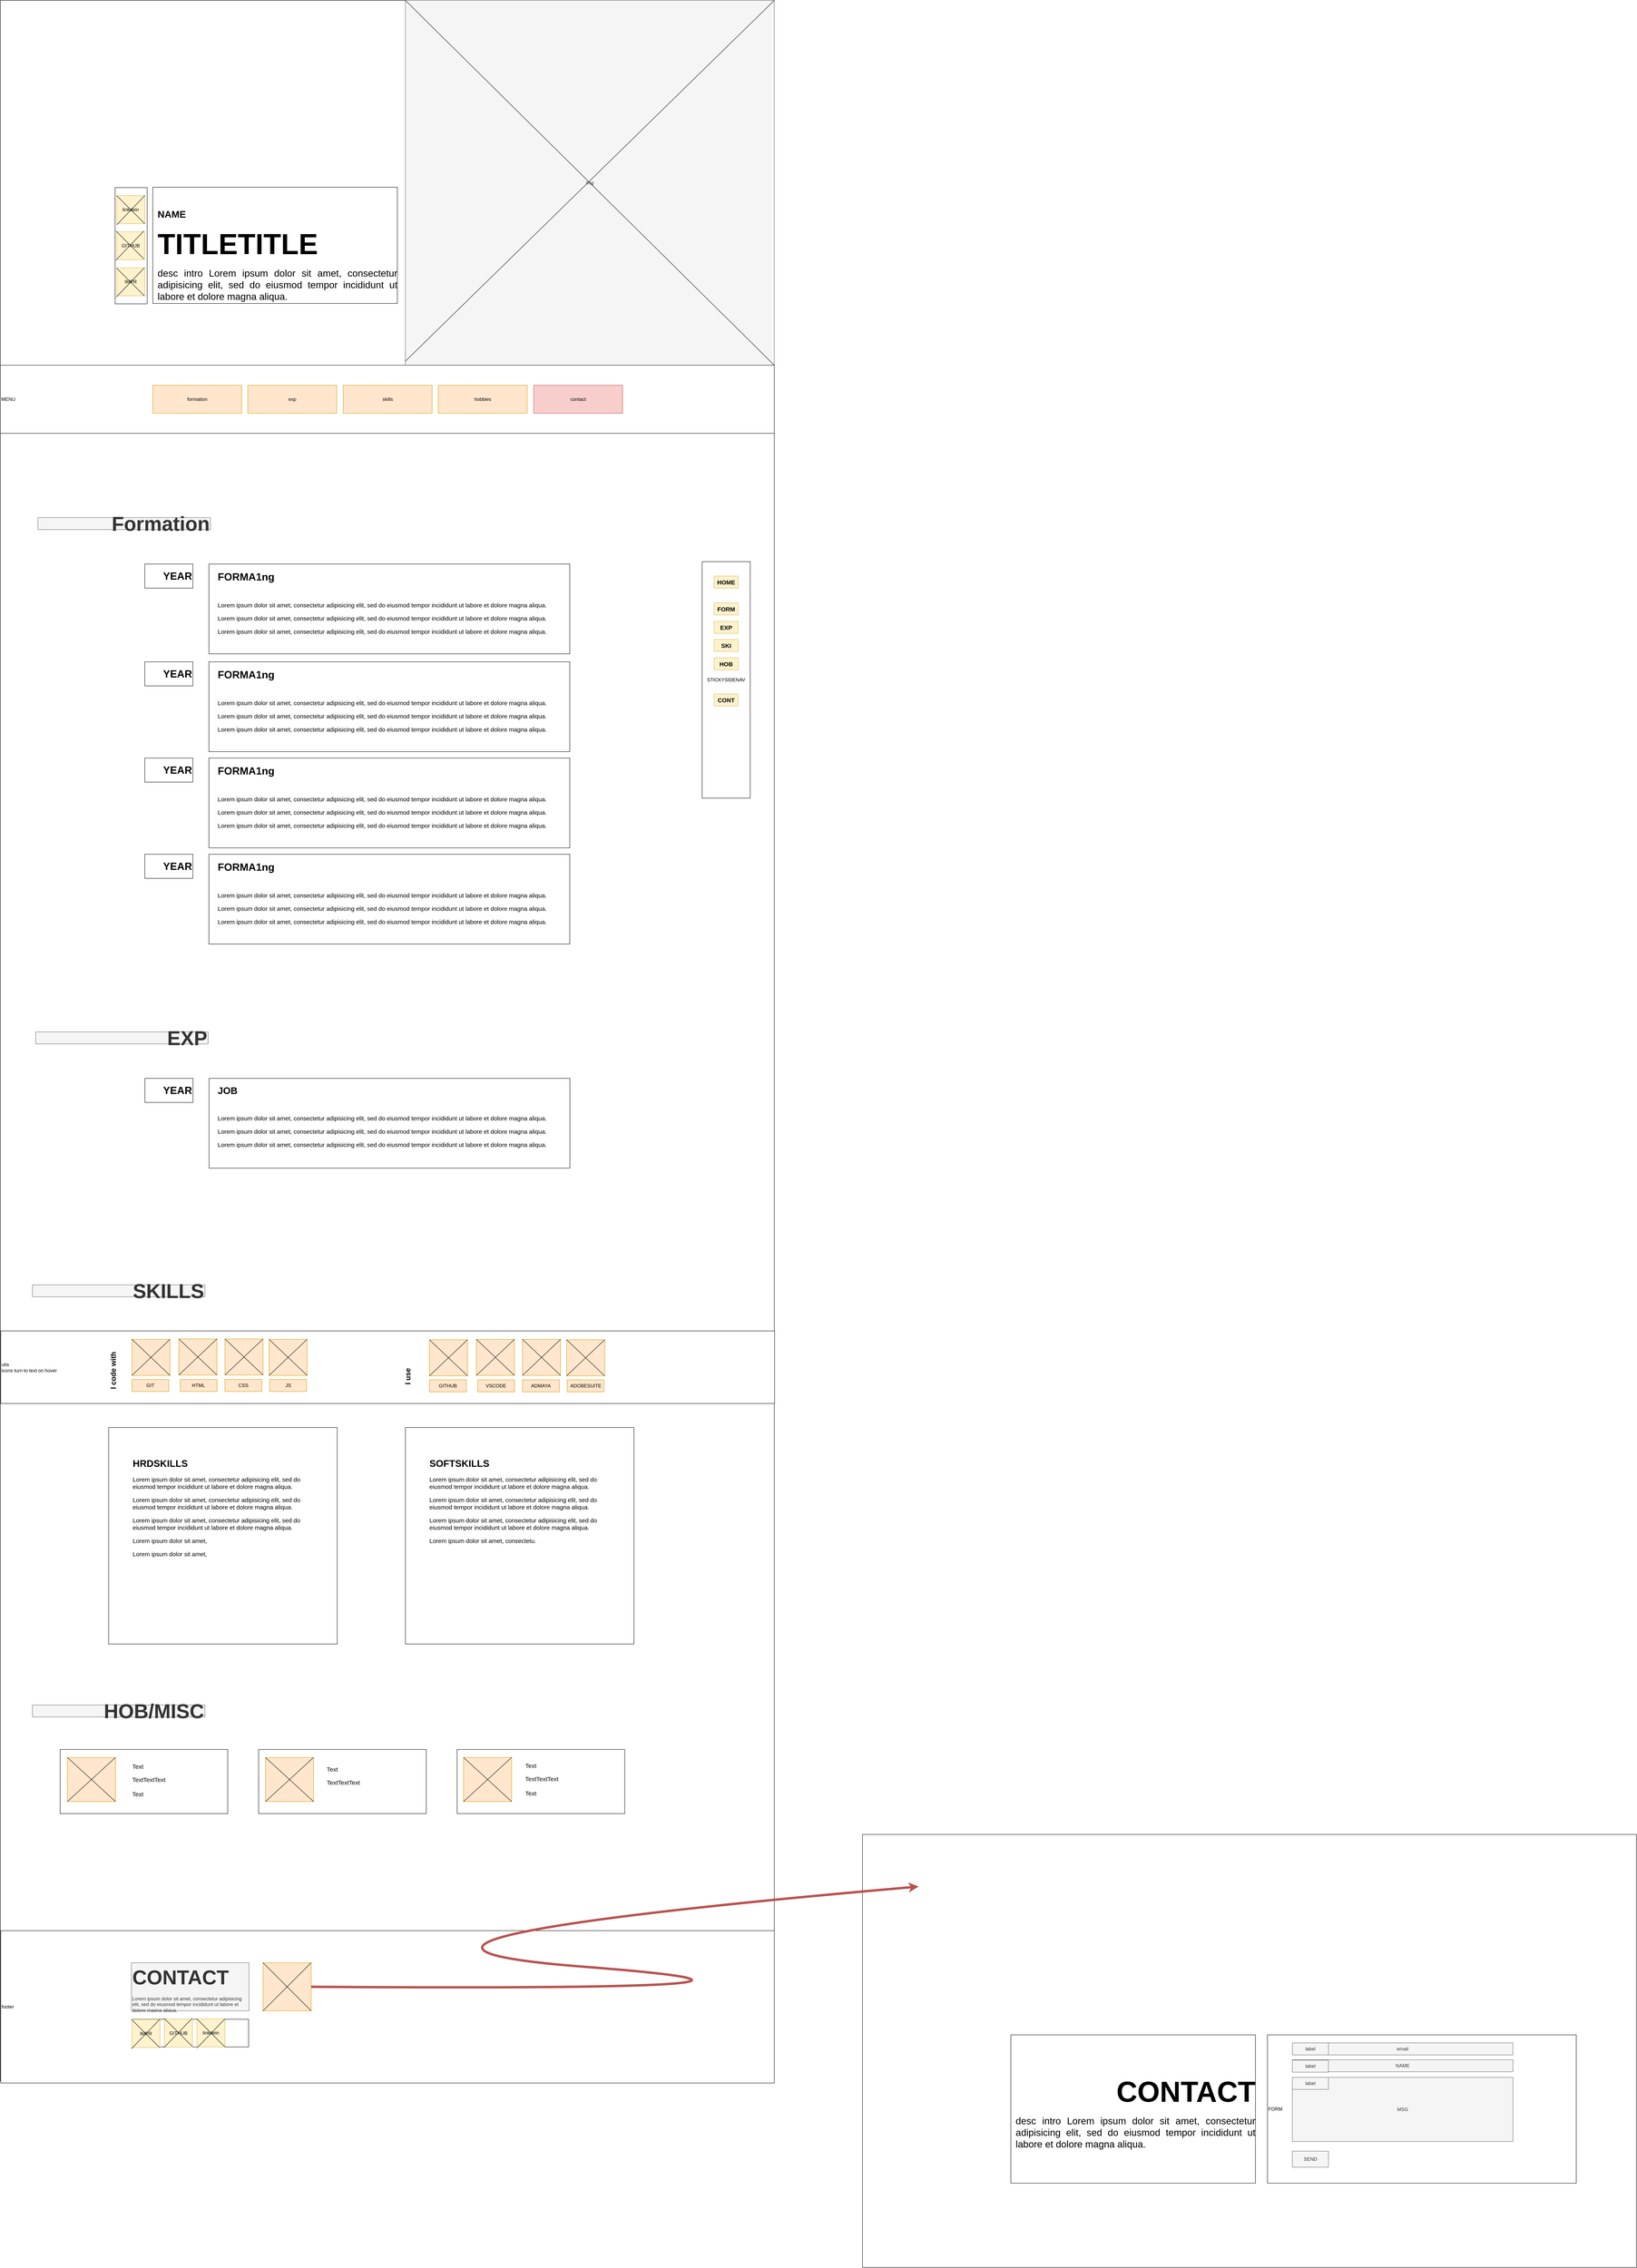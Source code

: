 <mxfile version="24.2.5" type="github" pages="2">
  <diagram name="DESKTOP" id="OtGXGn6vXExzVvDyVxfL">
    <mxGraphModel dx="7170" dy="3750" grid="1" gridSize="10" guides="1" tooltips="1" connect="1" arrows="1" fold="1" page="1" pageScale="1" pageWidth="850" pageHeight="1100" math="0" shadow="0">
      <root>
        <mxCell id="0" />
        <mxCell id="1" parent="0" />
        <mxCell id="qEKob0JS5A_DqUoURSJI-149" value="" style="rounded=0;whiteSpace=wrap;html=1;" vertex="1" parent="1">
          <mxGeometry x="2430" y="4615" width="1930" height="1080" as="geometry" />
        </mxCell>
        <mxCell id="qEKob0JS5A_DqUoURSJI-146" value="" style="rounded=0;whiteSpace=wrap;html=1;" vertex="1" parent="1">
          <mxGeometry x="280" y="40" width="1930" height="5190" as="geometry" />
        </mxCell>
        <mxCell id="qEKob0JS5A_DqUoURSJI-1" value="" style="rounded=0;whiteSpace=wrap;html=1;" vertex="1" parent="1">
          <mxGeometry x="280" y="40" width="1930" height="1080" as="geometry" />
        </mxCell>
        <mxCell id="qEKob0JS5A_DqUoURSJI-14" value="img" style="rounded=0;whiteSpace=wrap;html=1;fillColor=#f5f5f5;fontColor=#333333;strokeColor=#666666;" vertex="1" parent="1">
          <mxGeometry x="1290" y="40" width="920" height="910" as="geometry" />
        </mxCell>
        <mxCell id="qEKob0JS5A_DqUoURSJI-8" value="" style="rounded=0;whiteSpace=wrap;html=1;" vertex="1" parent="1">
          <mxGeometry x="660" y="506" width="610" height="290" as="geometry" />
        </mxCell>
        <mxCell id="qEKob0JS5A_DqUoURSJI-2" value="&lt;h1 style=&quot;margin-top: 0px;&quot;&gt;NAME&lt;br&gt;&lt;/h1&gt;&lt;h1 style=&quot;margin-top: 0px;&quot;&gt;&lt;font style=&quot;font-size: 72px;&quot;&gt;TITLETITLE&lt;/font&gt;&lt;/h1&gt;&lt;p align=&quot;justify&quot;&gt;&lt;font style=&quot;font-size: 24px;&quot;&gt;desc intro Lorem ipsum dolor sit amet, consectetur adipisicing elit, sed do eiusmod tempor incididunt ut labore et dolore magna aliqua.&lt;/font&gt;&lt;/p&gt;" style="text;html=1;whiteSpace=wrap;overflow=hidden;rounded=0;" vertex="1" parent="1">
          <mxGeometry x="670" y="553" width="600" height="350" as="geometry" />
        </mxCell>
        <mxCell id="qEKob0JS5A_DqUoURSJI-7" value="" style="rounded=0;whiteSpace=wrap;html=1;" vertex="1" parent="1">
          <mxGeometry x="566" y="507" width="80" height="290" as="geometry" />
        </mxCell>
        <mxCell id="qEKob0JS5A_DqUoURSJI-3" value="linkdein" style="rounded=0;whiteSpace=wrap;html=1;fillColor=#fff2cc;strokeColor=#d6b656;" vertex="1" parent="1">
          <mxGeometry x="570" y="527" width="70" height="70" as="geometry" />
        </mxCell>
        <mxCell id="qEKob0JS5A_DqUoURSJI-4" value="GITHUB" style="rounded=0;whiteSpace=wrap;html=1;fillColor=#fff2cc;strokeColor=#d6b656;" vertex="1" parent="1">
          <mxGeometry x="570" y="617" width="70" height="70" as="geometry" />
        </mxCell>
        <mxCell id="qEKob0JS5A_DqUoURSJI-5" value="IMPR" style="rounded=0;whiteSpace=wrap;html=1;fillColor=#fff2cc;strokeColor=#d6b656;" vertex="1" parent="1">
          <mxGeometry x="570" y="707" width="70" height="70" as="geometry" />
        </mxCell>
        <mxCell id="qEKob0JS5A_DqUoURSJI-6" value="&lt;div align=&quot;left&quot;&gt;MENU&lt;/div&gt;" style="rounded=0;whiteSpace=wrap;html=1;align=left;" vertex="1" parent="1">
          <mxGeometry x="280" y="950" width="1930" height="170" as="geometry" />
        </mxCell>
        <mxCell id="qEKob0JS5A_DqUoURSJI-9" value="formation" style="rounded=0;whiteSpace=wrap;html=1;fillColor=#ffe6cc;strokeColor=#d79b00;" vertex="1" parent="1">
          <mxGeometry x="660" y="1000" width="221.67" height="70" as="geometry" />
        </mxCell>
        <mxCell id="qEKob0JS5A_DqUoURSJI-10" value="exp" style="rounded=0;whiteSpace=wrap;html=1;fillColor=#ffe6cc;strokeColor=#d79b00;" vertex="1" parent="1">
          <mxGeometry x="897" y="1000" width="221.67" height="70" as="geometry" />
        </mxCell>
        <mxCell id="qEKob0JS5A_DqUoURSJI-11" value="skills" style="rounded=0;whiteSpace=wrap;html=1;fillColor=#ffe6cc;strokeColor=#d79b00;" vertex="1" parent="1">
          <mxGeometry x="1135" y="1000" width="221.67" height="70" as="geometry" />
        </mxCell>
        <mxCell id="qEKob0JS5A_DqUoURSJI-12" value="hobbies" style="rounded=0;whiteSpace=wrap;html=1;fillColor=#ffe6cc;strokeColor=#d79b00;" vertex="1" parent="1">
          <mxGeometry x="1372" y="1000" width="221.67" height="70" as="geometry" />
        </mxCell>
        <mxCell id="qEKob0JS5A_DqUoURSJI-13" value="contact" style="rounded=0;whiteSpace=wrap;html=1;fillColor=#f8cecc;strokeColor=#b85450;" vertex="1" parent="1">
          <mxGeometry x="1610" y="1000" width="221.67" height="70" as="geometry" />
        </mxCell>
        <mxCell id="qEKob0JS5A_DqUoURSJI-15" value="Formation" style="text;html=1;align=right;verticalAlign=middle;whiteSpace=wrap;rounded=0;fontStyle=1;horizontal=1;fontSize=50;fillColor=#f5f5f5;fontColor=#333333;strokeColor=#666666;" vertex="1" parent="1">
          <mxGeometry x="373.67" y="1330" width="430" height="30" as="geometry" />
        </mxCell>
        <mxCell id="qEKob0JS5A_DqUoURSJI-16" value="" style="rounded=0;whiteSpace=wrap;html=1;" vertex="1" parent="1">
          <mxGeometry x="800" y="1446" width="900" height="224" as="geometry" />
        </mxCell>
        <mxCell id="qEKob0JS5A_DqUoURSJI-17" value="&lt;h1 style=&quot;margin-top: 0px;&quot;&gt;&lt;font style=&quot;font-size: 26px;&quot;&gt;FORMA1ng&lt;/font&gt;&lt;/h1&gt;&lt;div&gt;&lt;br&gt;&lt;/div&gt;&lt;p style=&quot;font-size: 15px;&quot;&gt;L&lt;font style=&quot;font-size: 15px;&quot;&gt;orem ipsum dolor sit amet, consectetur adipisicing elit, sed do eiusmod tempor incididunt ut labore et dolore magna aliqua.&lt;/font&gt;&lt;/p&gt;&lt;p style=&quot;font-size: 15px;&quot;&gt;&lt;font style=&quot;font-size: 15px;&quot;&gt;Lorem ipsum dolor sit amet, consectetur adipisicing elit, sed do eiusmod tempor incididunt ut labore et dolore magna aliqua.&lt;/font&gt;&lt;/p&gt;&lt;p style=&quot;font-size: 15px;&quot;&gt;&lt;font style=&quot;font-size: 15px;&quot;&gt;Lorem ipsum dolor sit amet, consectetur adipisicing elit, sed do eiusmod tempor incididunt ut labore et dolore magna aliqua&lt;/font&gt;.&lt;/p&gt;&lt;p&gt;&lt;/p&gt;&lt;p&gt;&lt;/p&gt;" style="text;html=1;whiteSpace=wrap;overflow=hidden;rounded=0;" vertex="1" parent="1">
          <mxGeometry x="820" y="1456" width="850" height="204" as="geometry" />
        </mxCell>
        <mxCell id="qEKob0JS5A_DqUoURSJI-19" value="&lt;div style=&quot;font-size: 22px;&quot; align=&quot;right&quot;&gt;&lt;font size=&quot;1&quot;&gt;&lt;b style=&quot;font-size: 26px;&quot;&gt;YEAR&lt;/b&gt;&lt;/font&gt;&lt;/div&gt;" style="rounded=0;whiteSpace=wrap;html=1;align=right;" vertex="1" parent="1">
          <mxGeometry x="640" y="1446" width="120" height="60" as="geometry" />
        </mxCell>
        <mxCell id="qEKob0JS5A_DqUoURSJI-20" value="" style="rounded=0;whiteSpace=wrap;html=1;" vertex="1" parent="1">
          <mxGeometry x="800" y="1690" width="900" height="224" as="geometry" />
        </mxCell>
        <mxCell id="qEKob0JS5A_DqUoURSJI-21" value="&lt;h1 style=&quot;margin-top: 0px;&quot;&gt;&lt;font style=&quot;font-size: 26px;&quot;&gt;FORMA1ng&lt;/font&gt;&lt;/h1&gt;&lt;div&gt;&lt;br&gt;&lt;/div&gt;&lt;p style=&quot;font-size: 15px;&quot;&gt;L&lt;font style=&quot;font-size: 15px;&quot;&gt;orem ipsum dolor sit amet, consectetur adipisicing elit, sed do eiusmod tempor incididunt ut labore et dolore magna aliqua.&lt;/font&gt;&lt;/p&gt;&lt;p style=&quot;font-size: 15px;&quot;&gt;&lt;font style=&quot;font-size: 15px;&quot;&gt;Lorem ipsum dolor sit amet, consectetur adipisicing elit, sed do eiusmod tempor incididunt ut labore et dolore magna aliqua.&lt;/font&gt;&lt;/p&gt;&lt;p style=&quot;font-size: 15px;&quot;&gt;&lt;font style=&quot;font-size: 15px;&quot;&gt;Lorem ipsum dolor sit amet, consectetur adipisicing elit, sed do eiusmod tempor incididunt ut labore et dolore magna aliqua&lt;/font&gt;.&lt;/p&gt;&lt;p&gt;&lt;/p&gt;&lt;p&gt;&lt;/p&gt;" style="text;html=1;whiteSpace=wrap;overflow=hidden;rounded=0;" vertex="1" parent="1">
          <mxGeometry x="820" y="1700" width="850" height="204" as="geometry" />
        </mxCell>
        <mxCell id="qEKob0JS5A_DqUoURSJI-22" value="&lt;div style=&quot;font-size: 22px;&quot; align=&quot;right&quot;&gt;&lt;font size=&quot;1&quot;&gt;&lt;b style=&quot;font-size: 26px;&quot;&gt;YEAR&lt;/b&gt;&lt;/font&gt;&lt;/div&gt;" style="rounded=0;whiteSpace=wrap;html=1;align=right;" vertex="1" parent="1">
          <mxGeometry x="640" y="1690" width="120" height="60" as="geometry" />
        </mxCell>
        <mxCell id="qEKob0JS5A_DqUoURSJI-23" value="" style="rounded=0;whiteSpace=wrap;html=1;" vertex="1" parent="1">
          <mxGeometry x="800" y="1930" width="900" height="224" as="geometry" />
        </mxCell>
        <mxCell id="qEKob0JS5A_DqUoURSJI-24" value="&lt;h1 style=&quot;margin-top: 0px;&quot;&gt;&lt;font style=&quot;font-size: 26px;&quot;&gt;FORMA1ng&lt;/font&gt;&lt;/h1&gt;&lt;div&gt;&lt;br&gt;&lt;/div&gt;&lt;p style=&quot;font-size: 15px;&quot;&gt;L&lt;font style=&quot;font-size: 15px;&quot;&gt;orem ipsum dolor sit amet, consectetur adipisicing elit, sed do eiusmod tempor incididunt ut labore et dolore magna aliqua.&lt;/font&gt;&lt;/p&gt;&lt;p style=&quot;font-size: 15px;&quot;&gt;&lt;font style=&quot;font-size: 15px;&quot;&gt;Lorem ipsum dolor sit amet, consectetur adipisicing elit, sed do eiusmod tempor incididunt ut labore et dolore magna aliqua.&lt;/font&gt;&lt;/p&gt;&lt;p style=&quot;font-size: 15px;&quot;&gt;&lt;font style=&quot;font-size: 15px;&quot;&gt;Lorem ipsum dolor sit amet, consectetur adipisicing elit, sed do eiusmod tempor incididunt ut labore et dolore magna aliqua&lt;/font&gt;.&lt;/p&gt;&lt;p&gt;&lt;/p&gt;&lt;p&gt;&lt;/p&gt;" style="text;html=1;whiteSpace=wrap;overflow=hidden;rounded=0;" vertex="1" parent="1">
          <mxGeometry x="820" y="1940" width="850" height="204" as="geometry" />
        </mxCell>
        <mxCell id="qEKob0JS5A_DqUoURSJI-25" value="&lt;div style=&quot;font-size: 22px;&quot; align=&quot;right&quot;&gt;&lt;font size=&quot;1&quot;&gt;&lt;b style=&quot;font-size: 26px;&quot;&gt;YEAR&lt;/b&gt;&lt;/font&gt;&lt;/div&gt;" style="rounded=0;whiteSpace=wrap;html=1;align=right;" vertex="1" parent="1">
          <mxGeometry x="640" y="1930" width="120" height="60" as="geometry" />
        </mxCell>
        <mxCell id="qEKob0JS5A_DqUoURSJI-26" value="" style="rounded=0;whiteSpace=wrap;html=1;" vertex="1" parent="1">
          <mxGeometry x="800" y="2170" width="900" height="224" as="geometry" />
        </mxCell>
        <mxCell id="qEKob0JS5A_DqUoURSJI-27" value="&lt;h1 style=&quot;margin-top: 0px;&quot;&gt;&lt;font style=&quot;font-size: 26px;&quot;&gt;FORMA1ng&lt;/font&gt;&lt;/h1&gt;&lt;div&gt;&lt;br&gt;&lt;/div&gt;&lt;p style=&quot;font-size: 15px;&quot;&gt;L&lt;font style=&quot;font-size: 15px;&quot;&gt;orem ipsum dolor sit amet, consectetur adipisicing elit, sed do eiusmod tempor incididunt ut labore et dolore magna aliqua.&lt;/font&gt;&lt;/p&gt;&lt;p style=&quot;font-size: 15px;&quot;&gt;&lt;font style=&quot;font-size: 15px;&quot;&gt;Lorem ipsum dolor sit amet, consectetur adipisicing elit, sed do eiusmod tempor incididunt ut labore et dolore magna aliqua.&lt;/font&gt;&lt;/p&gt;&lt;p style=&quot;font-size: 15px;&quot;&gt;&lt;font style=&quot;font-size: 15px;&quot;&gt;Lorem ipsum dolor sit amet, consectetur adipisicing elit, sed do eiusmod tempor incididunt ut labore et dolore magna aliqua&lt;/font&gt;.&lt;/p&gt;&lt;p&gt;&lt;/p&gt;&lt;p&gt;&lt;/p&gt;" style="text;html=1;whiteSpace=wrap;overflow=hidden;rounded=0;" vertex="1" parent="1">
          <mxGeometry x="820" y="2180" width="850" height="204" as="geometry" />
        </mxCell>
        <mxCell id="qEKob0JS5A_DqUoURSJI-28" value="&lt;div style=&quot;font-size: 22px;&quot; align=&quot;right&quot;&gt;&lt;font size=&quot;1&quot;&gt;&lt;b style=&quot;font-size: 26px;&quot;&gt;YEAR&lt;/b&gt;&lt;/font&gt;&lt;/div&gt;" style="rounded=0;whiteSpace=wrap;html=1;align=right;" vertex="1" parent="1">
          <mxGeometry x="640" y="2170" width="120" height="60" as="geometry" />
        </mxCell>
        <mxCell id="qEKob0JS5A_DqUoURSJI-29" value="EXP" style="text;html=1;align=right;verticalAlign=middle;whiteSpace=wrap;rounded=0;fontStyle=1;horizontal=1;fontSize=50;fillColor=#f5f5f5;fontColor=#333333;strokeColor=#666666;" vertex="1" parent="1">
          <mxGeometry x="368" y="2613" width="430" height="30" as="geometry" />
        </mxCell>
        <mxCell id="qEKob0JS5A_DqUoURSJI-30" value="" style="rounded=0;whiteSpace=wrap;html=1;" vertex="1" parent="1">
          <mxGeometry x="800.33" y="2729" width="900" height="224" as="geometry" />
        </mxCell>
        <mxCell id="qEKob0JS5A_DqUoURSJI-31" value="&lt;h1 style=&quot;margin-top: 0px;&quot;&gt;JOB&lt;br&gt;&lt;/h1&gt;&lt;div&gt;&lt;br&gt;&lt;/div&gt;&lt;p style=&quot;font-size: 15px;&quot;&gt;L&lt;font style=&quot;font-size: 15px;&quot;&gt;orem ipsum dolor sit amet, consectetur adipisicing elit, sed do eiusmod tempor incididunt ut labore et dolore magna aliqua.&lt;/font&gt;&lt;/p&gt;&lt;p style=&quot;font-size: 15px;&quot;&gt;&lt;font style=&quot;font-size: 15px;&quot;&gt;Lorem ipsum dolor sit amet, consectetur adipisicing elit, sed do eiusmod tempor incididunt ut labore et dolore magna aliqua.&lt;/font&gt;&lt;/p&gt;&lt;p style=&quot;font-size: 15px;&quot;&gt;&lt;font style=&quot;font-size: 15px;&quot;&gt;Lorem ipsum dolor sit amet, consectetur adipisicing elit, sed do eiusmod tempor incididunt ut labore et dolore magna aliqua&lt;/font&gt;.&lt;/p&gt;&lt;p&gt;&lt;/p&gt;&lt;p&gt;&lt;/p&gt;" style="text;html=1;whiteSpace=wrap;overflow=hidden;rounded=0;" vertex="1" parent="1">
          <mxGeometry x="820.33" y="2739" width="850" height="204" as="geometry" />
        </mxCell>
        <mxCell id="qEKob0JS5A_DqUoURSJI-32" value="&lt;div style=&quot;font-size: 22px;&quot; align=&quot;right&quot;&gt;&lt;font size=&quot;1&quot;&gt;&lt;b style=&quot;font-size: 26px;&quot;&gt;YEAR&lt;/b&gt;&lt;/font&gt;&lt;/div&gt;" style="rounded=0;whiteSpace=wrap;html=1;align=right;" vertex="1" parent="1">
          <mxGeometry x="640.33" y="2729" width="120" height="60" as="geometry" />
        </mxCell>
        <mxCell id="qEKob0JS5A_DqUoURSJI-45" value="" style="endArrow=none;html=1;rounded=0;entryX=1;entryY=0;entryDx=0;entryDy=0;" edge="1" parent="1" target="qEKob0JS5A_DqUoURSJI-14">
          <mxGeometry width="50" height="50" relative="1" as="geometry">
            <mxPoint x="1290" y="940" as="sourcePoint" />
            <mxPoint x="1110" y="900" as="targetPoint" />
          </mxGeometry>
        </mxCell>
        <mxCell id="qEKob0JS5A_DqUoURSJI-46" value="" style="endArrow=none;html=1;rounded=0;entryX=0;entryY=0;entryDx=0;entryDy=0;exitX=1;exitY=0;exitDx=0;exitDy=0;" edge="1" parent="1" source="qEKob0JS5A_DqUoURSJI-6" target="qEKob0JS5A_DqUoURSJI-14">
          <mxGeometry width="50" height="50" relative="1" as="geometry">
            <mxPoint x="1060" y="950" as="sourcePoint" />
            <mxPoint x="1110" y="900" as="targetPoint" />
          </mxGeometry>
        </mxCell>
        <mxCell id="qEKob0JS5A_DqUoURSJI-48" value="" style="endArrow=none;html=1;rounded=0;entryX=1;entryY=0;entryDx=0;entryDy=0;" edge="1" parent="1" target="qEKob0JS5A_DqUoURSJI-3">
          <mxGeometry width="50" height="50" relative="1" as="geometry">
            <mxPoint x="570" y="600" as="sourcePoint" />
            <mxPoint x="1110" y="850" as="targetPoint" />
          </mxGeometry>
        </mxCell>
        <mxCell id="qEKob0JS5A_DqUoURSJI-49" value="" style="endArrow=none;html=1;rounded=0;entryX=0;entryY=0;entryDx=0;entryDy=0;exitX=1;exitY=1;exitDx=0;exitDy=0;" edge="1" parent="1" source="qEKob0JS5A_DqUoURSJI-3" target="qEKob0JS5A_DqUoURSJI-3">
          <mxGeometry width="50" height="50" relative="1" as="geometry">
            <mxPoint x="1060" y="900" as="sourcePoint" />
            <mxPoint x="1110" y="850" as="targetPoint" />
          </mxGeometry>
        </mxCell>
        <mxCell id="qEKob0JS5A_DqUoURSJI-50" value="" style="endArrow=none;html=1;rounded=0;entryX=1;entryY=0;entryDx=0;entryDy=0;" edge="1" parent="1">
          <mxGeometry width="50" height="50" relative="1" as="geometry">
            <mxPoint x="568" y="688" as="sourcePoint" />
            <mxPoint x="638" y="615" as="targetPoint" />
          </mxGeometry>
        </mxCell>
        <mxCell id="qEKob0JS5A_DqUoURSJI-51" value="" style="endArrow=none;html=1;rounded=0;entryX=0;entryY=0;entryDx=0;entryDy=0;exitX=1;exitY=1;exitDx=0;exitDy=0;" edge="1" parent="1">
          <mxGeometry width="50" height="50" relative="1" as="geometry">
            <mxPoint x="638" y="685" as="sourcePoint" />
            <mxPoint x="568" y="615" as="targetPoint" />
          </mxGeometry>
        </mxCell>
        <mxCell id="qEKob0JS5A_DqUoURSJI-52" value="" style="endArrow=none;html=1;rounded=0;entryX=1;entryY=0;entryDx=0;entryDy=0;" edge="1" parent="1">
          <mxGeometry width="50" height="50" relative="1" as="geometry">
            <mxPoint x="569" y="780" as="sourcePoint" />
            <mxPoint x="639" y="707" as="targetPoint" />
          </mxGeometry>
        </mxCell>
        <mxCell id="qEKob0JS5A_DqUoURSJI-53" value="" style="endArrow=none;html=1;rounded=0;entryX=0;entryY=0;entryDx=0;entryDy=0;exitX=1;exitY=1;exitDx=0;exitDy=0;" edge="1" parent="1">
          <mxGeometry width="50" height="50" relative="1" as="geometry">
            <mxPoint x="639" y="777" as="sourcePoint" />
            <mxPoint x="569" y="707" as="targetPoint" />
          </mxGeometry>
        </mxCell>
        <mxCell id="qEKob0JS5A_DqUoURSJI-54" value="SKILLS" style="text;html=1;align=right;verticalAlign=middle;whiteSpace=wrap;rounded=0;fontStyle=1;horizontal=1;fontSize=50;fillColor=#f5f5f5;fontColor=#333333;strokeColor=#666666;" vertex="1" parent="1">
          <mxGeometry x="360" y="3244" width="430" height="30" as="geometry" />
        </mxCell>
        <mxCell id="qEKob0JS5A_DqUoURSJI-55" value="&lt;div&gt;utis&lt;/div&gt;&lt;div&gt;icons turn to text on hover&lt;br&gt;&lt;/div&gt;" style="rounded=0;whiteSpace=wrap;html=1;align=left;" vertex="1" parent="1">
          <mxGeometry x="280.84" y="3359" width="1930" height="181" as="geometry" />
        </mxCell>
        <mxCell id="qEKob0JS5A_DqUoURSJI-56" value="" style="rounded=0;whiteSpace=wrap;html=1;fillColor=#ffe6cc;strokeColor=#d79b00;align=left;" vertex="1" parent="1">
          <mxGeometry x="608" y="3380" width="95" height="90" as="geometry" />
        </mxCell>
        <mxCell id="qEKob0JS5A_DqUoURSJI-58" value="" style="endArrow=none;html=1;rounded=0;entryX=0;entryY=0;entryDx=0;entryDy=0;exitX=1;exitY=1;exitDx=0;exitDy=0;" edge="1" parent="1" source="qEKob0JS5A_DqUoURSJI-56" target="qEKob0JS5A_DqUoURSJI-56">
          <mxGeometry width="50" height="50" relative="1" as="geometry">
            <mxPoint x="1060" y="3380" as="sourcePoint" />
            <mxPoint x="1110" y="3330" as="targetPoint" />
          </mxGeometry>
        </mxCell>
        <mxCell id="qEKob0JS5A_DqUoURSJI-59" value="" style="endArrow=none;html=1;rounded=0;exitX=0;exitY=1;exitDx=0;exitDy=0;entryX=1;entryY=0;entryDx=0;entryDy=0;" edge="1" parent="1" source="qEKob0JS5A_DqUoURSJI-56" target="qEKob0JS5A_DqUoURSJI-56">
          <mxGeometry width="50" height="50" relative="1" as="geometry">
            <mxPoint x="1060" y="3380" as="sourcePoint" />
            <mxPoint x="1110" y="3330" as="targetPoint" />
          </mxGeometry>
        </mxCell>
        <mxCell id="qEKob0JS5A_DqUoURSJI-60" value="" style="rounded=0;whiteSpace=wrap;html=1;fillColor=#ffe6cc;strokeColor=#d79b00;align=left;" vertex="1" parent="1">
          <mxGeometry x="725" y="3379" width="95" height="90" as="geometry" />
        </mxCell>
        <mxCell id="qEKob0JS5A_DqUoURSJI-61" value="" style="endArrow=none;html=1;rounded=0;entryX=0;entryY=0;entryDx=0;entryDy=0;exitX=1;exitY=1;exitDx=0;exitDy=0;" edge="1" parent="1" source="qEKob0JS5A_DqUoURSJI-60" target="qEKob0JS5A_DqUoURSJI-60">
          <mxGeometry width="50" height="50" relative="1" as="geometry">
            <mxPoint x="1177" y="3379" as="sourcePoint" />
            <mxPoint x="1227" y="3329" as="targetPoint" />
          </mxGeometry>
        </mxCell>
        <mxCell id="qEKob0JS5A_DqUoURSJI-62" value="" style="endArrow=none;html=1;rounded=0;exitX=0;exitY=1;exitDx=0;exitDy=0;entryX=1;entryY=0;entryDx=0;entryDy=0;" edge="1" parent="1" source="qEKob0JS5A_DqUoURSJI-60" target="qEKob0JS5A_DqUoURSJI-60">
          <mxGeometry width="50" height="50" relative="1" as="geometry">
            <mxPoint x="1177" y="3379" as="sourcePoint" />
            <mxPoint x="1227" y="3329" as="targetPoint" />
          </mxGeometry>
        </mxCell>
        <mxCell id="qEKob0JS5A_DqUoURSJI-63" value="" style="rounded=0;whiteSpace=wrap;html=1;fillColor=#ffe6cc;strokeColor=#d79b00;align=left;" vertex="1" parent="1">
          <mxGeometry x="840" y="3379" width="95" height="90" as="geometry" />
        </mxCell>
        <mxCell id="qEKob0JS5A_DqUoURSJI-64" value="" style="endArrow=none;html=1;rounded=0;entryX=0;entryY=0;entryDx=0;entryDy=0;exitX=1;exitY=1;exitDx=0;exitDy=0;" edge="1" parent="1" source="qEKob0JS5A_DqUoURSJI-63" target="qEKob0JS5A_DqUoURSJI-63">
          <mxGeometry width="50" height="50" relative="1" as="geometry">
            <mxPoint x="1292" y="3379" as="sourcePoint" />
            <mxPoint x="1342" y="3329" as="targetPoint" />
          </mxGeometry>
        </mxCell>
        <mxCell id="qEKob0JS5A_DqUoURSJI-65" value="" style="endArrow=none;html=1;rounded=0;exitX=0;exitY=1;exitDx=0;exitDy=0;entryX=1;entryY=0;entryDx=0;entryDy=0;" edge="1" parent="1" source="qEKob0JS5A_DqUoURSJI-63" target="qEKob0JS5A_DqUoURSJI-63">
          <mxGeometry width="50" height="50" relative="1" as="geometry">
            <mxPoint x="1292" y="3379" as="sourcePoint" />
            <mxPoint x="1342" y="3329" as="targetPoint" />
          </mxGeometry>
        </mxCell>
        <mxCell id="qEKob0JS5A_DqUoURSJI-66" value="" style="rounded=0;whiteSpace=wrap;html=1;fillColor=#ffe6cc;strokeColor=#d79b00;align=left;" vertex="1" parent="1">
          <mxGeometry x="950" y="3380" width="95" height="90" as="geometry" />
        </mxCell>
        <mxCell id="qEKob0JS5A_DqUoURSJI-67" value="" style="endArrow=none;html=1;rounded=0;entryX=0;entryY=0;entryDx=0;entryDy=0;exitX=1;exitY=1;exitDx=0;exitDy=0;" edge="1" parent="1" source="qEKob0JS5A_DqUoURSJI-66" target="qEKob0JS5A_DqUoURSJI-66">
          <mxGeometry width="50" height="50" relative="1" as="geometry">
            <mxPoint x="1402" y="3380" as="sourcePoint" />
            <mxPoint x="1452" y="3330" as="targetPoint" />
          </mxGeometry>
        </mxCell>
        <mxCell id="qEKob0JS5A_DqUoURSJI-68" value="" style="endArrow=none;html=1;rounded=0;exitX=0;exitY=1;exitDx=0;exitDy=0;entryX=1;entryY=0;entryDx=0;entryDy=0;" edge="1" parent="1" source="qEKob0JS5A_DqUoURSJI-66" target="qEKob0JS5A_DqUoURSJI-66">
          <mxGeometry width="50" height="50" relative="1" as="geometry">
            <mxPoint x="1402" y="3380" as="sourcePoint" />
            <mxPoint x="1452" y="3330" as="targetPoint" />
          </mxGeometry>
        </mxCell>
        <mxCell id="qEKob0JS5A_DqUoURSJI-69" value="GIT" style="rounded=0;whiteSpace=wrap;html=1;fillColor=#ffe6cc;strokeColor=#d79b00;" vertex="1" parent="1">
          <mxGeometry x="608" y="3480" width="92" height="30" as="geometry" />
        </mxCell>
        <mxCell id="qEKob0JS5A_DqUoURSJI-70" value="HTML" style="rounded=0;whiteSpace=wrap;html=1;fillColor=#ffe6cc;strokeColor=#d79b00;" vertex="1" parent="1">
          <mxGeometry x="728.33" y="3480" width="92" height="30" as="geometry" />
        </mxCell>
        <mxCell id="qEKob0JS5A_DqUoURSJI-71" value="CSS" style="rounded=0;whiteSpace=wrap;html=1;fillColor=#ffe6cc;strokeColor=#d79b00;" vertex="1" parent="1">
          <mxGeometry x="840" y="3480" width="92" height="30" as="geometry" />
        </mxCell>
        <mxCell id="qEKob0JS5A_DqUoURSJI-72" value="JS" style="rounded=0;whiteSpace=wrap;html=1;fillColor=#ffe6cc;strokeColor=#d79b00;" vertex="1" parent="1">
          <mxGeometry x="951.5" y="3480" width="92" height="30" as="geometry" />
        </mxCell>
        <mxCell id="qEKob0JS5A_DqUoURSJI-73" value="" style="rounded=0;whiteSpace=wrap;html=1;fillColor=#ffe6cc;strokeColor=#d79b00;align=left;" vertex="1" parent="1">
          <mxGeometry x="1350" y="3381" width="95" height="90" as="geometry" />
        </mxCell>
        <mxCell id="qEKob0JS5A_DqUoURSJI-74" value="" style="endArrow=none;html=1;rounded=0;entryX=0;entryY=0;entryDx=0;entryDy=0;exitX=1;exitY=1;exitDx=0;exitDy=0;" edge="1" parent="1" source="qEKob0JS5A_DqUoURSJI-73" target="qEKob0JS5A_DqUoURSJI-73">
          <mxGeometry width="50" height="50" relative="1" as="geometry">
            <mxPoint x="1802" y="3381" as="sourcePoint" />
            <mxPoint x="1852" y="3331" as="targetPoint" />
          </mxGeometry>
        </mxCell>
        <mxCell id="qEKob0JS5A_DqUoURSJI-75" value="" style="endArrow=none;html=1;rounded=0;exitX=0;exitY=1;exitDx=0;exitDy=0;entryX=1;entryY=0;entryDx=0;entryDy=0;" edge="1" parent="1" source="qEKob0JS5A_DqUoURSJI-73" target="qEKob0JS5A_DqUoURSJI-73">
          <mxGeometry width="50" height="50" relative="1" as="geometry">
            <mxPoint x="1802" y="3381" as="sourcePoint" />
            <mxPoint x="1852" y="3331" as="targetPoint" />
          </mxGeometry>
        </mxCell>
        <mxCell id="qEKob0JS5A_DqUoURSJI-76" value="" style="rounded=0;whiteSpace=wrap;html=1;fillColor=#ffe6cc;strokeColor=#d79b00;align=left;" vertex="1" parent="1">
          <mxGeometry x="1467" y="3380" width="95" height="90" as="geometry" />
        </mxCell>
        <mxCell id="qEKob0JS5A_DqUoURSJI-77" value="" style="endArrow=none;html=1;rounded=0;entryX=0;entryY=0;entryDx=0;entryDy=0;exitX=1;exitY=1;exitDx=0;exitDy=0;" edge="1" parent="1" source="qEKob0JS5A_DqUoURSJI-76" target="qEKob0JS5A_DqUoURSJI-76">
          <mxGeometry width="50" height="50" relative="1" as="geometry">
            <mxPoint x="1919" y="3380" as="sourcePoint" />
            <mxPoint x="1969" y="3330" as="targetPoint" />
          </mxGeometry>
        </mxCell>
        <mxCell id="qEKob0JS5A_DqUoURSJI-78" value="" style="endArrow=none;html=1;rounded=0;exitX=0;exitY=1;exitDx=0;exitDy=0;entryX=1;entryY=0;entryDx=0;entryDy=0;" edge="1" parent="1" source="qEKob0JS5A_DqUoURSJI-76" target="qEKob0JS5A_DqUoURSJI-76">
          <mxGeometry width="50" height="50" relative="1" as="geometry">
            <mxPoint x="1919" y="3380" as="sourcePoint" />
            <mxPoint x="1969" y="3330" as="targetPoint" />
          </mxGeometry>
        </mxCell>
        <mxCell id="qEKob0JS5A_DqUoURSJI-79" value="" style="rounded=0;whiteSpace=wrap;html=1;fillColor=#ffe6cc;strokeColor=#d79b00;align=left;" vertex="1" parent="1">
          <mxGeometry x="1582" y="3380" width="95" height="90" as="geometry" />
        </mxCell>
        <mxCell id="qEKob0JS5A_DqUoURSJI-80" value="" style="endArrow=none;html=1;rounded=0;entryX=0;entryY=0;entryDx=0;entryDy=0;exitX=1;exitY=1;exitDx=0;exitDy=0;" edge="1" parent="1" source="qEKob0JS5A_DqUoURSJI-79" target="qEKob0JS5A_DqUoURSJI-79">
          <mxGeometry width="50" height="50" relative="1" as="geometry">
            <mxPoint x="2034" y="3380" as="sourcePoint" />
            <mxPoint x="2084" y="3330" as="targetPoint" />
          </mxGeometry>
        </mxCell>
        <mxCell id="qEKob0JS5A_DqUoURSJI-81" value="" style="endArrow=none;html=1;rounded=0;exitX=0;exitY=1;exitDx=0;exitDy=0;entryX=1;entryY=0;entryDx=0;entryDy=0;" edge="1" parent="1" source="qEKob0JS5A_DqUoURSJI-79" target="qEKob0JS5A_DqUoURSJI-79">
          <mxGeometry width="50" height="50" relative="1" as="geometry">
            <mxPoint x="2034" y="3380" as="sourcePoint" />
            <mxPoint x="2084" y="3330" as="targetPoint" />
          </mxGeometry>
        </mxCell>
        <mxCell id="qEKob0JS5A_DqUoURSJI-82" value="" style="rounded=0;whiteSpace=wrap;html=1;fillColor=#ffe6cc;strokeColor=#d79b00;align=left;" vertex="1" parent="1">
          <mxGeometry x="1692" y="3381" width="95" height="90" as="geometry" />
        </mxCell>
        <mxCell id="qEKob0JS5A_DqUoURSJI-83" value="" style="endArrow=none;html=1;rounded=0;entryX=0;entryY=0;entryDx=0;entryDy=0;exitX=1;exitY=1;exitDx=0;exitDy=0;" edge="1" parent="1" source="qEKob0JS5A_DqUoURSJI-82" target="qEKob0JS5A_DqUoURSJI-82">
          <mxGeometry width="50" height="50" relative="1" as="geometry">
            <mxPoint x="2144" y="3381" as="sourcePoint" />
            <mxPoint x="2194" y="3331" as="targetPoint" />
          </mxGeometry>
        </mxCell>
        <mxCell id="qEKob0JS5A_DqUoURSJI-84" value="" style="endArrow=none;html=1;rounded=0;exitX=0;exitY=1;exitDx=0;exitDy=0;entryX=1;entryY=0;entryDx=0;entryDy=0;" edge="1" parent="1" source="qEKob0JS5A_DqUoURSJI-82" target="qEKob0JS5A_DqUoURSJI-82">
          <mxGeometry width="50" height="50" relative="1" as="geometry">
            <mxPoint x="2144" y="3381" as="sourcePoint" />
            <mxPoint x="2194" y="3331" as="targetPoint" />
          </mxGeometry>
        </mxCell>
        <mxCell id="qEKob0JS5A_DqUoURSJI-85" value="GITHUB" style="rounded=0;whiteSpace=wrap;html=1;fillColor=#ffe6cc;strokeColor=#d79b00;" vertex="1" parent="1">
          <mxGeometry x="1350" y="3481" width="92" height="30" as="geometry" />
        </mxCell>
        <mxCell id="qEKob0JS5A_DqUoURSJI-86" value="VSCODE" style="rounded=0;whiteSpace=wrap;html=1;fillColor=#ffe6cc;strokeColor=#d79b00;" vertex="1" parent="1">
          <mxGeometry x="1470.33" y="3481" width="92" height="30" as="geometry" />
        </mxCell>
        <mxCell id="qEKob0JS5A_DqUoURSJI-87" value="ADMAYA" style="rounded=0;whiteSpace=wrap;html=1;fillColor=#ffe6cc;strokeColor=#d79b00;" vertex="1" parent="1">
          <mxGeometry x="1582" y="3481" width="92" height="30" as="geometry" />
        </mxCell>
        <mxCell id="qEKob0JS5A_DqUoURSJI-88" value="ADOBESUITE" style="rounded=0;whiteSpace=wrap;html=1;fillColor=#ffe6cc;strokeColor=#d79b00;" vertex="1" parent="1">
          <mxGeometry x="1693.5" y="3481" width="92" height="30" as="geometry" />
        </mxCell>
        <mxCell id="qEKob0JS5A_DqUoURSJI-89" value="I code with" style="text;html=1;align=left;verticalAlign=middle;whiteSpace=wrap;rounded=0;rotation=-90;fontStyle=1;fontSize=18;" vertex="1" parent="1">
          <mxGeometry x="502" y="3431" width="120" height="30" as="geometry" />
        </mxCell>
        <mxCell id="qEKob0JS5A_DqUoURSJI-90" value="I use" style="text;html=1;align=left;verticalAlign=middle;whiteSpace=wrap;rounded=0;rotation=-90;fontStyle=1;fontSize=18;" vertex="1" parent="1">
          <mxGeometry x="1236.67" y="3420" width="120" height="30" as="geometry" />
        </mxCell>
        <mxCell id="qEKob0JS5A_DqUoURSJI-92" value="" style="rounded=0;whiteSpace=wrap;html=1;" vertex="1" parent="1">
          <mxGeometry x="550" y="3600" width="570" height="540" as="geometry" />
        </mxCell>
        <mxCell id="qEKob0JS5A_DqUoURSJI-91" value="&lt;h1 style=&quot;margin-top: 0px;&quot;&gt;HRDSKILLS&lt;/h1&gt;&lt;p style=&quot;font-size: 15px;&quot;&gt;&lt;font style=&quot;font-size: 15px;&quot;&gt;Lorem ipsum dolor sit amet, consectetur adipisicing elit, sed do eiusmod tempor incididunt ut labore et dolore magna aliqua.&lt;/font&gt;&lt;/p&gt;&lt;p style=&quot;font-size: 15px;&quot;&gt;&lt;font style=&quot;font-size: 15px;&quot;&gt;Lorem ipsum dolor sit amet, consectetur adipisicing elit, sed do eiusmod tempor incididunt ut labore et dolore magna aliqua.&lt;/font&gt;&lt;/p&gt;&lt;p style=&quot;font-size: 15px;&quot;&gt;&lt;font style=&quot;font-size: 15px;&quot;&gt;Lorem ipsum dolor sit amet, consectetur adipisicing elit, sed do eiusmod tempor incididunt ut labore et dolore magna aliqua.&lt;/font&gt;&lt;/p&gt;&lt;p style=&quot;font-size: 15px;&quot;&gt;&lt;font style=&quot;font-size: 15px;&quot;&gt;Lorem ipsum dolor sit amet,&lt;/font&gt;&lt;/p&gt;&lt;p style=&quot;font-size: 15px;&quot;&gt;&lt;font style=&quot;font-size: 15px;&quot;&gt;Lorem ipsum dolor sit amet,&lt;/font&gt;&lt;/p&gt;&lt;p&gt;&lt;/p&gt;&lt;p&gt;&lt;/p&gt;&lt;p&gt;&lt;/p&gt;&lt;p&gt;&lt;/p&gt;&lt;p&gt;&lt;/p&gt;" style="text;html=1;whiteSpace=wrap;overflow=hidden;rounded=0;" vertex="1" parent="1">
          <mxGeometry x="608" y="3669" width="432" height="380" as="geometry" />
        </mxCell>
        <mxCell id="qEKob0JS5A_DqUoURSJI-93" value="" style="rounded=0;whiteSpace=wrap;html=1;" vertex="1" parent="1">
          <mxGeometry x="1290" y="3600" width="570" height="540" as="geometry" />
        </mxCell>
        <mxCell id="qEKob0JS5A_DqUoURSJI-94" value="&lt;h1 style=&quot;margin-top: 0px; font-size: 24px;&quot;&gt;SOFTSKILLS&lt;font style=&quot;font-size: 15px;&quot;&gt;&lt;br&gt;&lt;/font&gt;&lt;/h1&gt;&lt;p style=&quot;font-size: 15px;&quot;&gt;&lt;font style=&quot;font-size: 15px;&quot;&gt;Lorem ipsum dolor sit amet, consectetur adipisicing elit, sed do eiusmod tempor incididunt ut labore et dolore magna aliqua.&lt;/font&gt;&lt;/p&gt;&lt;p style=&quot;font-size: 15px;&quot;&gt;&lt;font style=&quot;font-size: 15px;&quot;&gt;Lorem ipsum dolor sit amet, consectetur adipisicing elit, sed do eiusmod tempor incididunt ut labore et dolore magna aliqua.&lt;/font&gt;&lt;/p&gt;&lt;p style=&quot;font-size: 15px;&quot;&gt;&lt;font style=&quot;font-size: 15px;&quot;&gt;Lorem ipsum dolor sit amet, consectetur adipisicing elit, sed do eiusmod tempor incididunt ut labore et dolore magna aliqua.&lt;/font&gt;&lt;/p&gt;&lt;p style=&quot;font-size: 15px;&quot;&gt;&lt;font style=&quot;font-size: 15px;&quot;&gt;Lorem ipsum dolor sit amet, consectetu.&lt;/font&gt;&lt;/p&gt;&lt;p&gt;&lt;/p&gt;&lt;p&gt;&lt;/p&gt;&lt;p&gt;&lt;/p&gt;" style="text;html=1;whiteSpace=wrap;overflow=hidden;rounded=0;" vertex="1" parent="1">
          <mxGeometry x="1348" y="3669" width="432" height="380" as="geometry" />
        </mxCell>
        <mxCell id="qEKob0JS5A_DqUoURSJI-95" value="STICKYSIDENAV" style="rounded=0;whiteSpace=wrap;html=1;" vertex="1" parent="1">
          <mxGeometry x="2030" y="1440" width="120" height="590" as="geometry" />
        </mxCell>
        <mxCell id="qEKob0JS5A_DqUoURSJI-96" value="HOME" style="text;html=1;align=center;verticalAlign=middle;whiteSpace=wrap;rounded=0;fillColor=#fff2cc;strokeColor=#d6b656;fontSize=15;fontStyle=1" vertex="1" parent="1">
          <mxGeometry x="2060" y="1476" width="60" height="30" as="geometry" />
        </mxCell>
        <mxCell id="qEKob0JS5A_DqUoURSJI-97" value="FORM" style="text;html=1;align=center;verticalAlign=middle;whiteSpace=wrap;rounded=0;fillColor=#fff2cc;strokeColor=#d6b656;fontSize=15;fontStyle=1" vertex="1" parent="1">
          <mxGeometry x="2060" y="1543" width="60" height="30" as="geometry" />
        </mxCell>
        <mxCell id="qEKob0JS5A_DqUoURSJI-98" value="EXP" style="text;html=1;align=center;verticalAlign=middle;whiteSpace=wrap;rounded=0;fillColor=#fff2cc;strokeColor=#d6b656;fontSize=15;fontStyle=1" vertex="1" parent="1">
          <mxGeometry x="2060" y="1589" width="60" height="30" as="geometry" />
        </mxCell>
        <mxCell id="qEKob0JS5A_DqUoURSJI-99" value="SKI" style="text;html=1;align=center;verticalAlign=middle;whiteSpace=wrap;rounded=0;fillColor=#fff2cc;strokeColor=#d6b656;fontSize=15;fontStyle=1" vertex="1" parent="1">
          <mxGeometry x="2060" y="1634" width="60" height="30" as="geometry" />
        </mxCell>
        <mxCell id="qEKob0JS5A_DqUoURSJI-100" value="HOB" style="text;html=1;align=center;verticalAlign=middle;whiteSpace=wrap;rounded=0;fillColor=#fff2cc;strokeColor=#d6b656;fontSize=15;fontStyle=1" vertex="1" parent="1">
          <mxGeometry x="2060" y="1680" width="60" height="30" as="geometry" />
        </mxCell>
        <mxCell id="qEKob0JS5A_DqUoURSJI-101" value="CONT" style="text;html=1;align=center;verticalAlign=middle;whiteSpace=wrap;rounded=0;fillColor=#fff2cc;strokeColor=#d6b656;fontSize=15;fontStyle=1" vertex="1" parent="1">
          <mxGeometry x="2060" y="1770" width="60" height="30" as="geometry" />
        </mxCell>
        <mxCell id="qEKob0JS5A_DqUoURSJI-109" value="" style="rounded=0;whiteSpace=wrap;html=1;" vertex="1" parent="1">
          <mxGeometry x="429" y="4403" width="418" height="160" as="geometry" />
        </mxCell>
        <mxCell id="qEKob0JS5A_DqUoURSJI-102" value="HOB/MISC" style="text;html=1;align=right;verticalAlign=middle;whiteSpace=wrap;rounded=0;fontStyle=1;horizontal=1;fontSize=50;fillColor=#f5f5f5;fontColor=#333333;strokeColor=#666666;" vertex="1" parent="1">
          <mxGeometry x="360" y="4292" width="430" height="30" as="geometry" />
        </mxCell>
        <mxCell id="qEKob0JS5A_DqUoURSJI-103" value="" style="rounded=0;whiteSpace=wrap;html=1;fillColor=#ffe6cc;strokeColor=#d79b00;" vertex="1" parent="1">
          <mxGeometry x="447" y="4423" width="120" height="110" as="geometry" />
        </mxCell>
        <mxCell id="qEKob0JS5A_DqUoURSJI-104" value="" style="endArrow=none;html=1;rounded=0;exitX=0;exitY=1;exitDx=0;exitDy=0;entryX=1;entryY=0;entryDx=0;entryDy=0;" edge="1" parent="1" source="qEKob0JS5A_DqUoURSJI-103" target="qEKob0JS5A_DqUoURSJI-103">
          <mxGeometry width="50" height="50" relative="1" as="geometry">
            <mxPoint x="677" y="4373" as="sourcePoint" />
            <mxPoint x="727" y="4323" as="targetPoint" />
          </mxGeometry>
        </mxCell>
        <mxCell id="qEKob0JS5A_DqUoURSJI-110" value="" style="endArrow=none;html=1;rounded=0;exitX=1;exitY=1;exitDx=0;exitDy=0;entryX=0;entryY=0;entryDx=0;entryDy=0;" edge="1" parent="1" source="qEKob0JS5A_DqUoURSJI-103" target="qEKob0JS5A_DqUoURSJI-103">
          <mxGeometry width="50" height="50" relative="1" as="geometry">
            <mxPoint x="567" y="4533" as="sourcePoint" />
            <mxPoint x="457" y="4433" as="targetPoint" />
          </mxGeometry>
        </mxCell>
        <mxCell id="qEKob0JS5A_DqUoURSJI-111" value="" style="rounded=0;whiteSpace=wrap;html=1;" vertex="1" parent="1">
          <mxGeometry x="924" y="4403" width="418" height="160" as="geometry" />
        </mxCell>
        <mxCell id="qEKob0JS5A_DqUoURSJI-112" value="" style="rounded=0;whiteSpace=wrap;html=1;fillColor=#ffe6cc;strokeColor=#d79b00;" vertex="1" parent="1">
          <mxGeometry x="941" y="4423" width="120" height="110" as="geometry" />
        </mxCell>
        <mxCell id="qEKob0JS5A_DqUoURSJI-113" value="" style="endArrow=none;html=1;rounded=0;exitX=0;exitY=1;exitDx=0;exitDy=0;entryX=1;entryY=0;entryDx=0;entryDy=0;" edge="1" parent="1" source="qEKob0JS5A_DqUoURSJI-112" target="qEKob0JS5A_DqUoURSJI-112">
          <mxGeometry width="50" height="50" relative="1" as="geometry">
            <mxPoint x="1171" y="4373" as="sourcePoint" />
            <mxPoint x="1221" y="4323" as="targetPoint" />
          </mxGeometry>
        </mxCell>
        <mxCell id="qEKob0JS5A_DqUoURSJI-114" value="" style="endArrow=none;html=1;rounded=0;exitX=1;exitY=1;exitDx=0;exitDy=0;entryX=0;entryY=0;entryDx=0;entryDy=0;" edge="1" parent="1" source="qEKob0JS5A_DqUoURSJI-112" target="qEKob0JS5A_DqUoURSJI-112">
          <mxGeometry width="50" height="50" relative="1" as="geometry">
            <mxPoint x="1061" y="4533" as="sourcePoint" />
            <mxPoint x="951" y="4433" as="targetPoint" />
          </mxGeometry>
        </mxCell>
        <mxCell id="qEKob0JS5A_DqUoURSJI-115" value="" style="rounded=0;whiteSpace=wrap;html=1;" vertex="1" parent="1">
          <mxGeometry x="1419" y="4403" width="418" height="160" as="geometry" />
        </mxCell>
        <mxCell id="qEKob0JS5A_DqUoURSJI-116" value="" style="rounded=0;whiteSpace=wrap;html=1;fillColor=#ffe6cc;strokeColor=#d79b00;" vertex="1" parent="1">
          <mxGeometry x="1435" y="4423" width="120" height="110" as="geometry" />
        </mxCell>
        <mxCell id="qEKob0JS5A_DqUoURSJI-117" value="" style="endArrow=none;html=1;rounded=0;exitX=0;exitY=1;exitDx=0;exitDy=0;entryX=1;entryY=0;entryDx=0;entryDy=0;" edge="1" parent="1" source="qEKob0JS5A_DqUoURSJI-116" target="qEKob0JS5A_DqUoURSJI-116">
          <mxGeometry width="50" height="50" relative="1" as="geometry">
            <mxPoint x="1665" y="4373" as="sourcePoint" />
            <mxPoint x="1715" y="4323" as="targetPoint" />
          </mxGeometry>
        </mxCell>
        <mxCell id="qEKob0JS5A_DqUoURSJI-118" value="" style="endArrow=none;html=1;rounded=0;exitX=1;exitY=1;exitDx=0;exitDy=0;entryX=0;entryY=0;entryDx=0;entryDy=0;" edge="1" parent="1" source="qEKob0JS5A_DqUoURSJI-116" target="qEKob0JS5A_DqUoURSJI-116">
          <mxGeometry width="50" height="50" relative="1" as="geometry">
            <mxPoint x="1555" y="4533" as="sourcePoint" />
            <mxPoint x="1445" y="4433" as="targetPoint" />
          </mxGeometry>
        </mxCell>
        <mxCell id="qEKob0JS5A_DqUoURSJI-119" value="&lt;div style=&quot;font-size: 13px;&quot; align=&quot;left&quot;&gt;&lt;font style=&quot;font-size: 15px;&quot;&gt;Text&lt;/font&gt;&lt;/div&gt;&lt;div&gt;&lt;br&gt;&lt;/div&gt;&lt;div&gt;&lt;font style=&quot;font-size: 15px;&quot;&gt;Text&lt;/font&gt;&lt;font style=&quot;font-size: 15px;&quot;&gt;Text&lt;/font&gt;&lt;font style=&quot;font-size: 15px;&quot;&gt;Text&lt;/font&gt;&lt;/div&gt;&lt;div&gt;&lt;font style=&quot;font-size: 15px;&quot;&gt;&lt;br&gt;&lt;/font&gt;&lt;/div&gt;&lt;div&gt;&lt;font style=&quot;font-size: 15px;&quot;&gt;Text&lt;/font&gt;&lt;/div&gt;" style="text;html=1;align=left;verticalAlign=middle;whiteSpace=wrap;rounded=0;" vertex="1" parent="1">
          <mxGeometry x="607" y="4425" width="170" height="110" as="geometry" />
        </mxCell>
        <mxCell id="qEKob0JS5A_DqUoURSJI-120" value="&lt;div style=&quot;font-size: 13px;&quot; align=&quot;left&quot;&gt;&lt;font style=&quot;font-size: 15px;&quot;&gt;Text&lt;/font&gt;&lt;/div&gt;&lt;div&gt;&lt;br&gt;&lt;/div&gt;&lt;div&gt;&lt;font style=&quot;font-size: 15px;&quot;&gt;Text&lt;/font&gt;&lt;font style=&quot;font-size: 15px;&quot;&gt;Text&lt;/font&gt;&lt;font style=&quot;font-size: 15px;&quot;&gt;Text&lt;/font&gt;&lt;/div&gt;&lt;div&gt;&lt;font style=&quot;font-size: 15px;&quot;&gt;&lt;br&gt;&lt;/font&gt;&lt;/div&gt;" style="text;html=1;align=left;verticalAlign=middle;whiteSpace=wrap;rounded=0;" vertex="1" parent="1">
          <mxGeometry x="1092" y="4423" width="170" height="110" as="geometry" />
        </mxCell>
        <mxCell id="qEKob0JS5A_DqUoURSJI-121" value="&lt;div style=&quot;font-size: 13px;&quot; align=&quot;left&quot;&gt;&lt;font style=&quot;font-size: 15px;&quot;&gt;Text&lt;/font&gt;&lt;/div&gt;&lt;div&gt;&lt;br&gt;&lt;/div&gt;&lt;div&gt;&lt;font style=&quot;font-size: 15px;&quot;&gt;Text&lt;/font&gt;&lt;font style=&quot;font-size: 15px;&quot;&gt;Text&lt;/font&gt;&lt;font style=&quot;font-size: 15px;&quot;&gt;Text&lt;/font&gt;&lt;/div&gt;&lt;div&gt;&lt;font style=&quot;font-size: 15px;&quot;&gt;&lt;br&gt;&lt;/font&gt;&lt;/div&gt;&lt;div&gt;&lt;font style=&quot;font-size: 15px;&quot;&gt;Text&lt;/font&gt;&lt;/div&gt;" style="text;html=1;align=left;verticalAlign=middle;whiteSpace=wrap;rounded=0;" vertex="1" parent="1">
          <mxGeometry x="1587" y="4423" width="170" height="110" as="geometry" />
        </mxCell>
        <mxCell id="qEKob0JS5A_DqUoURSJI-122" value="&lt;div align=&quot;left&quot;&gt;footer&lt;/div&gt;" style="rounded=0;whiteSpace=wrap;html=1;align=left;" vertex="1" parent="1">
          <mxGeometry x="280.84" y="4855" width="1929.16" height="380" as="geometry" />
        </mxCell>
        <mxCell id="qEKob0JS5A_DqUoURSJI-123" value="&lt;h1 style=&quot;margin-top: 0px;&quot;&gt;&lt;font style=&quot;font-size: 50px;&quot;&gt;CONTACT&lt;/font&gt;&lt;/h1&gt;&lt;p&gt;Lorem ipsum dolor sit amet, consectetur adipisicing elit, sed do eiusmod tempor incididunt ut labore et dolore magna aliqua.&lt;/p&gt;" style="text;html=1;whiteSpace=wrap;overflow=hidden;rounded=0;fillColor=#f5f5f5;fontColor=#333333;strokeColor=#666666;" vertex="1" parent="1">
          <mxGeometry x="607" y="4935" width="293" height="120" as="geometry" />
        </mxCell>
        <mxCell id="qEKob0JS5A_DqUoURSJI-133" value="" style="rounded=0;whiteSpace=wrap;html=1;" vertex="1" parent="1">
          <mxGeometry x="609" y="5076" width="290" height="69" as="geometry" />
        </mxCell>
        <mxCell id="qEKob0JS5A_DqUoURSJI-134" value="linkdein" style="rounded=0;whiteSpace=wrap;html=1;fillColor=#fff2cc;strokeColor=#d6b656;" vertex="1" parent="1">
          <mxGeometry x="770" y="5075" width="70" height="70" as="geometry" />
        </mxCell>
        <mxCell id="qEKob0JS5A_DqUoURSJI-135" value="GITHUB" style="rounded=0;whiteSpace=wrap;html=1;fillColor=#fff2cc;strokeColor=#d6b656;" vertex="1" parent="1">
          <mxGeometry x="689" y="5075.5" width="70" height="70" as="geometry" />
        </mxCell>
        <mxCell id="qEKob0JS5A_DqUoURSJI-136" value="IMPR" style="rounded=0;whiteSpace=wrap;html=1;fillColor=#fff2cc;strokeColor=#d6b656;" vertex="1" parent="1">
          <mxGeometry x="608" y="5076.5" width="70" height="70" as="geometry" />
        </mxCell>
        <mxCell id="qEKob0JS5A_DqUoURSJI-137" value="" style="endArrow=none;html=1;rounded=0;entryX=1;entryY=0;entryDx=0;entryDy=0;" edge="1" parent="1" target="qEKob0JS5A_DqUoURSJI-134">
          <mxGeometry width="50" height="50" relative="1" as="geometry">
            <mxPoint x="770" y="5148" as="sourcePoint" />
            <mxPoint x="1310" y="5398" as="targetPoint" />
          </mxGeometry>
        </mxCell>
        <mxCell id="qEKob0JS5A_DqUoURSJI-138" value="" style="endArrow=none;html=1;rounded=0;entryX=0;entryY=0;entryDx=0;entryDy=0;exitX=1;exitY=1;exitDx=0;exitDy=0;" edge="1" parent="1" source="qEKob0JS5A_DqUoURSJI-134" target="qEKob0JS5A_DqUoURSJI-134">
          <mxGeometry width="50" height="50" relative="1" as="geometry">
            <mxPoint x="1260" y="5448" as="sourcePoint" />
            <mxPoint x="1310" y="5398" as="targetPoint" />
          </mxGeometry>
        </mxCell>
        <mxCell id="qEKob0JS5A_DqUoURSJI-139" value="" style="endArrow=none;html=1;rounded=0;entryX=1;entryY=0;entryDx=0;entryDy=0;" edge="1" parent="1">
          <mxGeometry width="50" height="50" relative="1" as="geometry">
            <mxPoint x="688.33" y="5146.5" as="sourcePoint" />
            <mxPoint x="758.33" y="5073.5" as="targetPoint" />
          </mxGeometry>
        </mxCell>
        <mxCell id="qEKob0JS5A_DqUoURSJI-140" value="" style="endArrow=none;html=1;rounded=0;entryX=0;entryY=0;entryDx=0;entryDy=0;exitX=1;exitY=1;exitDx=0;exitDy=0;" edge="1" parent="1">
          <mxGeometry width="50" height="50" relative="1" as="geometry">
            <mxPoint x="758.33" y="5143.5" as="sourcePoint" />
            <mxPoint x="688.33" y="5073.5" as="targetPoint" />
          </mxGeometry>
        </mxCell>
        <mxCell id="qEKob0JS5A_DqUoURSJI-141" value="" style="endArrow=none;html=1;rounded=0;entryX=1;entryY=0;entryDx=0;entryDy=0;" edge="1" parent="1">
          <mxGeometry width="50" height="50" relative="1" as="geometry">
            <mxPoint x="607" y="5149.5" as="sourcePoint" />
            <mxPoint x="677" y="5076.5" as="targetPoint" />
          </mxGeometry>
        </mxCell>
        <mxCell id="qEKob0JS5A_DqUoURSJI-142" value="" style="endArrow=none;html=1;rounded=0;entryX=0;entryY=0;entryDx=0;entryDy=0;exitX=1;exitY=1;exitDx=0;exitDy=0;" edge="1" parent="1">
          <mxGeometry width="50" height="50" relative="1" as="geometry">
            <mxPoint x="677" y="5146.5" as="sourcePoint" />
            <mxPoint x="607" y="5076.5" as="targetPoint" />
          </mxGeometry>
        </mxCell>
        <mxCell id="qEKob0JS5A_DqUoURSJI-143" value="" style="whiteSpace=wrap;html=1;aspect=fixed;fillColor=#ffe6cc;strokeColor=#d79b00;" vertex="1" parent="1">
          <mxGeometry x="935" y="4935" width="120" height="120" as="geometry" />
        </mxCell>
        <mxCell id="qEKob0JS5A_DqUoURSJI-144" value="" style="endArrow=none;html=1;rounded=0;entryX=1;entryY=0;entryDx=0;entryDy=0;exitX=0;exitY=1;exitDx=0;exitDy=0;" edge="1" parent="1" source="qEKob0JS5A_DqUoURSJI-143" target="qEKob0JS5A_DqUoURSJI-143">
          <mxGeometry width="50" height="50" relative="1" as="geometry">
            <mxPoint x="960" y="5105" as="sourcePoint" />
            <mxPoint x="1010" y="5055" as="targetPoint" />
          </mxGeometry>
        </mxCell>
        <mxCell id="qEKob0JS5A_DqUoURSJI-145" value="" style="endArrow=none;html=1;rounded=0;entryX=0;entryY=0;entryDx=0;entryDy=0;exitX=1;exitY=1;exitDx=0;exitDy=0;" edge="1" parent="1" source="qEKob0JS5A_DqUoURSJI-143" target="qEKob0JS5A_DqUoURSJI-143">
          <mxGeometry width="50" height="50" relative="1" as="geometry">
            <mxPoint x="960" y="5105" as="sourcePoint" />
            <mxPoint x="1010" y="5055" as="targetPoint" />
          </mxGeometry>
        </mxCell>
        <mxCell id="qEKob0JS5A_DqUoURSJI-148" value="" style="curved=1;endArrow=classic;html=1;rounded=0;exitX=1;exitY=0.5;exitDx=0;exitDy=0;strokeWidth=6;fillColor=#f8cecc;strokeColor=#b85450;" edge="1" parent="1" source="qEKob0JS5A_DqUoURSJI-143">
          <mxGeometry width="50" height="50" relative="1" as="geometry">
            <mxPoint x="960" y="4935" as="sourcePoint" />
            <mxPoint x="2570" y="4745" as="targetPoint" />
            <Array as="points">
              <mxPoint x="2510" y="5005" />
              <mxPoint x="960" y="4885" />
            </Array>
          </mxGeometry>
        </mxCell>
        <mxCell id="qEKob0JS5A_DqUoURSJI-150" value="" style="rounded=0;whiteSpace=wrap;html=1;" vertex="1" parent="1">
          <mxGeometry x="2800" y="5115" width="610" height="370" as="geometry" />
        </mxCell>
        <mxCell id="qEKob0JS5A_DqUoURSJI-151" value="&lt;h1 style=&quot;margin-top: 0px;&quot;&gt;&lt;br&gt;&lt;/h1&gt;&lt;h1 align=&quot;right&quot; style=&quot;margin-top: 0px;&quot;&gt;&lt;font style=&quot;font-size: 72px;&quot;&gt;CONTACT&lt;/font&gt;&lt;/h1&gt;&lt;p align=&quot;justify&quot;&gt;&lt;font style=&quot;font-size: 24px;&quot;&gt;desc intro Lorem ipsum dolor sit amet, consectetur adipisicing elit, sed do eiusmod tempor incididunt ut labore et dolore magna aliqua.&lt;/font&gt;&lt;/p&gt;" style="text;html=1;whiteSpace=wrap;overflow=hidden;rounded=0;" vertex="1" parent="1">
          <mxGeometry x="2810" y="5162" width="600" height="350" as="geometry" />
        </mxCell>
        <mxCell id="qEKob0JS5A_DqUoURSJI-152" value="&lt;div align=&quot;left&quot;&gt;FORM&lt;/div&gt;" style="rounded=0;whiteSpace=wrap;html=1;align=left;" vertex="1" parent="1">
          <mxGeometry x="3440" y="5115" width="770" height="370" as="geometry" />
        </mxCell>
        <mxCell id="qEKob0JS5A_DqUoURSJI-153" value="email" style="rounded=0;whiteSpace=wrap;html=1;flipV=0;flipH=0;fillColor=#f5f5f5;fontColor=#333333;strokeColor=#666666;" vertex="1" parent="1">
          <mxGeometry x="3502" y="5135" width="550" height="30" as="geometry" />
        </mxCell>
        <mxCell id="qEKob0JS5A_DqUoURSJI-154" value="NAME" style="rounded=0;whiteSpace=wrap;html=1;flipV=0;flipH=0;fillColor=#f5f5f5;fontColor=#333333;strokeColor=#666666;" vertex="1" parent="1">
          <mxGeometry x="3502" y="5177" width="550" height="30" as="geometry" />
        </mxCell>
        <mxCell id="qEKob0JS5A_DqUoURSJI-155" value="MSG" style="rounded=0;whiteSpace=wrap;html=1;flipV=0;flipH=0;fillColor=#f5f5f5;fontColor=#333333;strokeColor=#666666;" vertex="1" parent="1">
          <mxGeometry x="3502" y="5221" width="550" height="160" as="geometry" />
        </mxCell>
        <mxCell id="qEKob0JS5A_DqUoURSJI-156" value="SEND" style="rounded=0;whiteSpace=wrap;html=1;fillColor=#f5f5f5;fontColor=#333333;strokeColor=#666666;" vertex="1" parent="1">
          <mxGeometry x="3502" y="5405" width="90" height="40" as="geometry" />
        </mxCell>
        <mxCell id="qEKob0JS5A_DqUoURSJI-157" value="label" style="rounded=0;whiteSpace=wrap;html=1;fillColor=#f5f5f5;fontColor=#333333;strokeColor=#666666;" vertex="1" parent="1">
          <mxGeometry x="3502" y="5221" width="90" height="30" as="geometry" />
        </mxCell>
        <mxCell id="qEKob0JS5A_DqUoURSJI-158" value="label" style="rounded=0;whiteSpace=wrap;html=1;fillColor=#f5f5f5;fontColor=#333333;strokeColor=#666666;" vertex="1" parent="1">
          <mxGeometry x="3502" y="5178" width="90" height="30" as="geometry" />
        </mxCell>
        <mxCell id="qEKob0JS5A_DqUoURSJI-159" value="label" style="rounded=0;whiteSpace=wrap;html=1;fillColor=#f5f5f5;fontColor=#333333;strokeColor=#666666;" vertex="1" parent="1">
          <mxGeometry x="3502" y="5135" width="90" height="30" as="geometry" />
        </mxCell>
      </root>
    </mxGraphModel>
  </diagram>
  <diagram id="eoa6x6GzUfJdOCYaOcin" name="MOBILE">
    <mxGraphModel dx="1434" dy="750" grid="1" gridSize="10" guides="1" tooltips="1" connect="1" arrows="1" fold="1" page="1" pageScale="1" pageWidth="850" pageHeight="1100" math="0" shadow="0">
      <root>
        <mxCell id="0" />
        <mxCell id="1" parent="0" />
      </root>
    </mxGraphModel>
  </diagram>
</mxfile>
